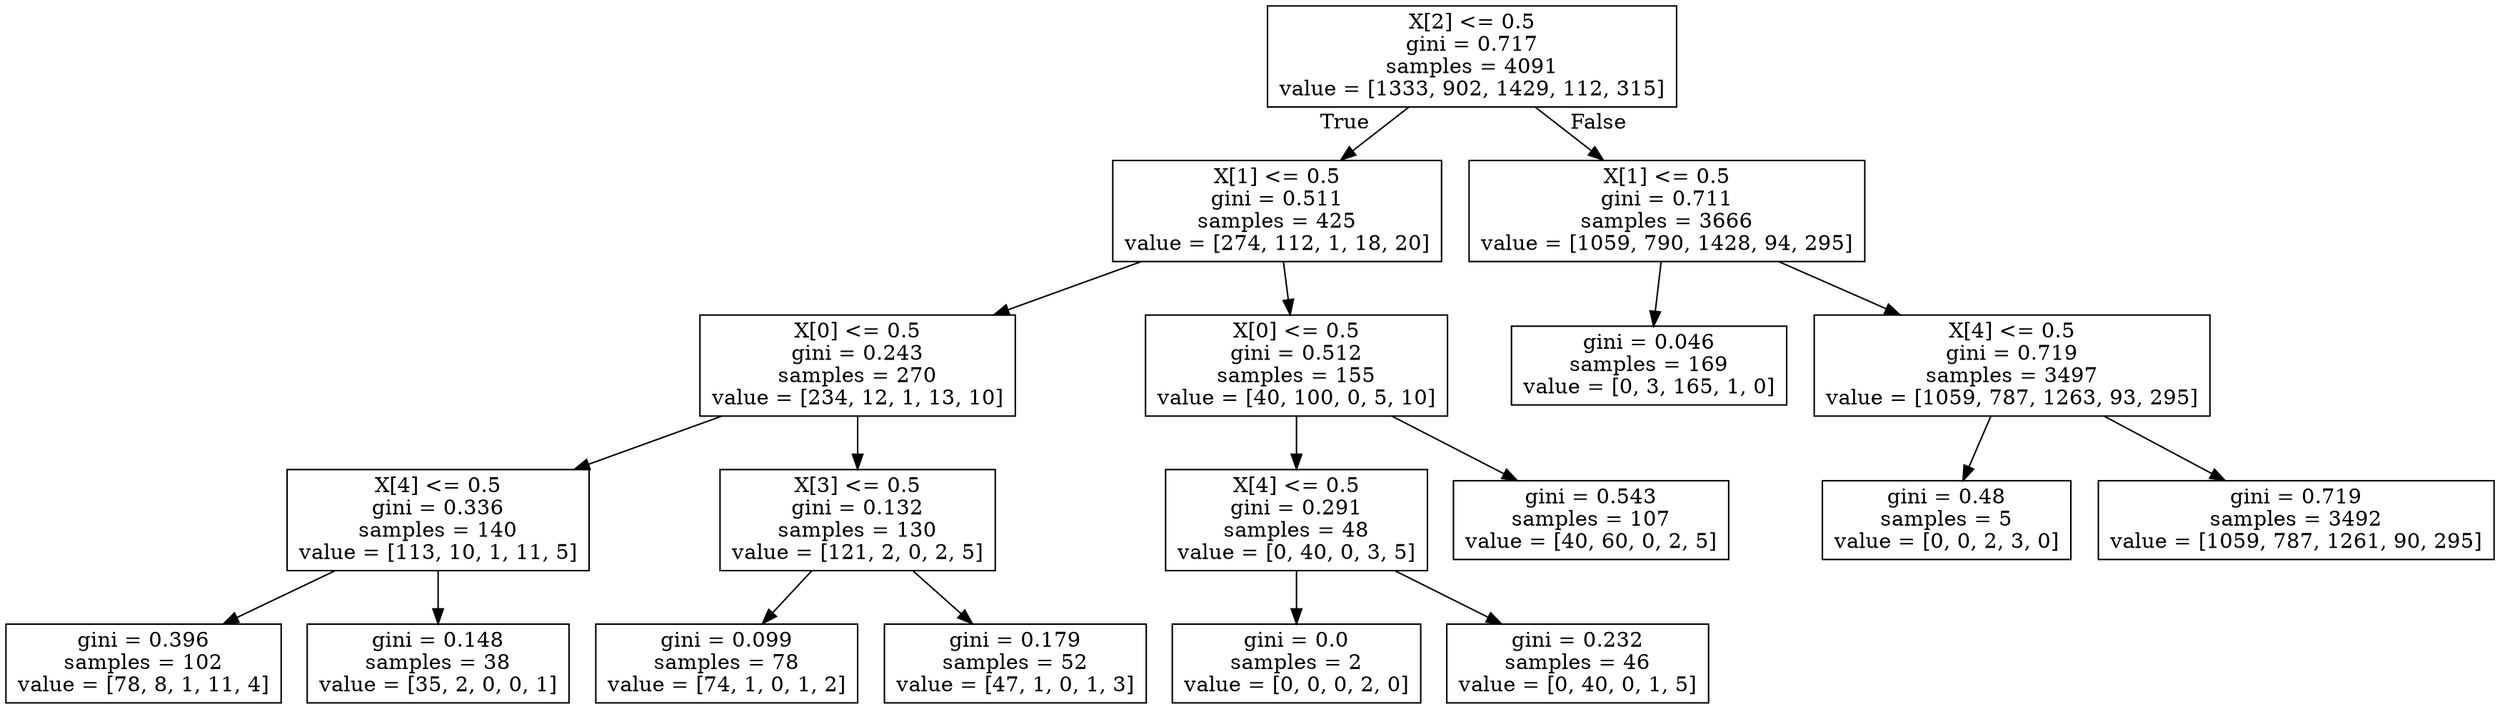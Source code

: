 digraph Tree {
node [shape=box] ;
0 [label="X[2] <= 0.5\ngini = 0.717\nsamples = 4091\nvalue = [1333, 902, 1429, 112, 315]"] ;
1 [label="X[1] <= 0.5\ngini = 0.511\nsamples = 425\nvalue = [274, 112, 1, 18, 20]"] ;
0 -> 1 [labeldistance=2.5, labelangle=45, headlabel="True"] ;
2 [label="X[0] <= 0.5\ngini = 0.243\nsamples = 270\nvalue = [234, 12, 1, 13, 10]"] ;
1 -> 2 ;
3 [label="X[4] <= 0.5\ngini = 0.336\nsamples = 140\nvalue = [113, 10, 1, 11, 5]"] ;
2 -> 3 ;
4 [label="gini = 0.396\nsamples = 102\nvalue = [78, 8, 1, 11, 4]"] ;
3 -> 4 ;
5 [label="gini = 0.148\nsamples = 38\nvalue = [35, 2, 0, 0, 1]"] ;
3 -> 5 ;
6 [label="X[3] <= 0.5\ngini = 0.132\nsamples = 130\nvalue = [121, 2, 0, 2, 5]"] ;
2 -> 6 ;
7 [label="gini = 0.099\nsamples = 78\nvalue = [74, 1, 0, 1, 2]"] ;
6 -> 7 ;
8 [label="gini = 0.179\nsamples = 52\nvalue = [47, 1, 0, 1, 3]"] ;
6 -> 8 ;
9 [label="X[0] <= 0.5\ngini = 0.512\nsamples = 155\nvalue = [40, 100, 0, 5, 10]"] ;
1 -> 9 ;
10 [label="X[4] <= 0.5\ngini = 0.291\nsamples = 48\nvalue = [0, 40, 0, 3, 5]"] ;
9 -> 10 ;
11 [label="gini = 0.0\nsamples = 2\nvalue = [0, 0, 0, 2, 0]"] ;
10 -> 11 ;
12 [label="gini = 0.232\nsamples = 46\nvalue = [0, 40, 0, 1, 5]"] ;
10 -> 12 ;
13 [label="gini = 0.543\nsamples = 107\nvalue = [40, 60, 0, 2, 5]"] ;
9 -> 13 ;
14 [label="X[1] <= 0.5\ngini = 0.711\nsamples = 3666\nvalue = [1059, 790, 1428, 94, 295]"] ;
0 -> 14 [labeldistance=2.5, labelangle=-45, headlabel="False"] ;
15 [label="gini = 0.046\nsamples = 169\nvalue = [0, 3, 165, 1, 0]"] ;
14 -> 15 ;
16 [label="X[4] <= 0.5\ngini = 0.719\nsamples = 3497\nvalue = [1059, 787, 1263, 93, 295]"] ;
14 -> 16 ;
17 [label="gini = 0.48\nsamples = 5\nvalue = [0, 0, 2, 3, 0]"] ;
16 -> 17 ;
18 [label="gini = 0.719\nsamples = 3492\nvalue = [1059, 787, 1261, 90, 295]"] ;
16 -> 18 ;
}